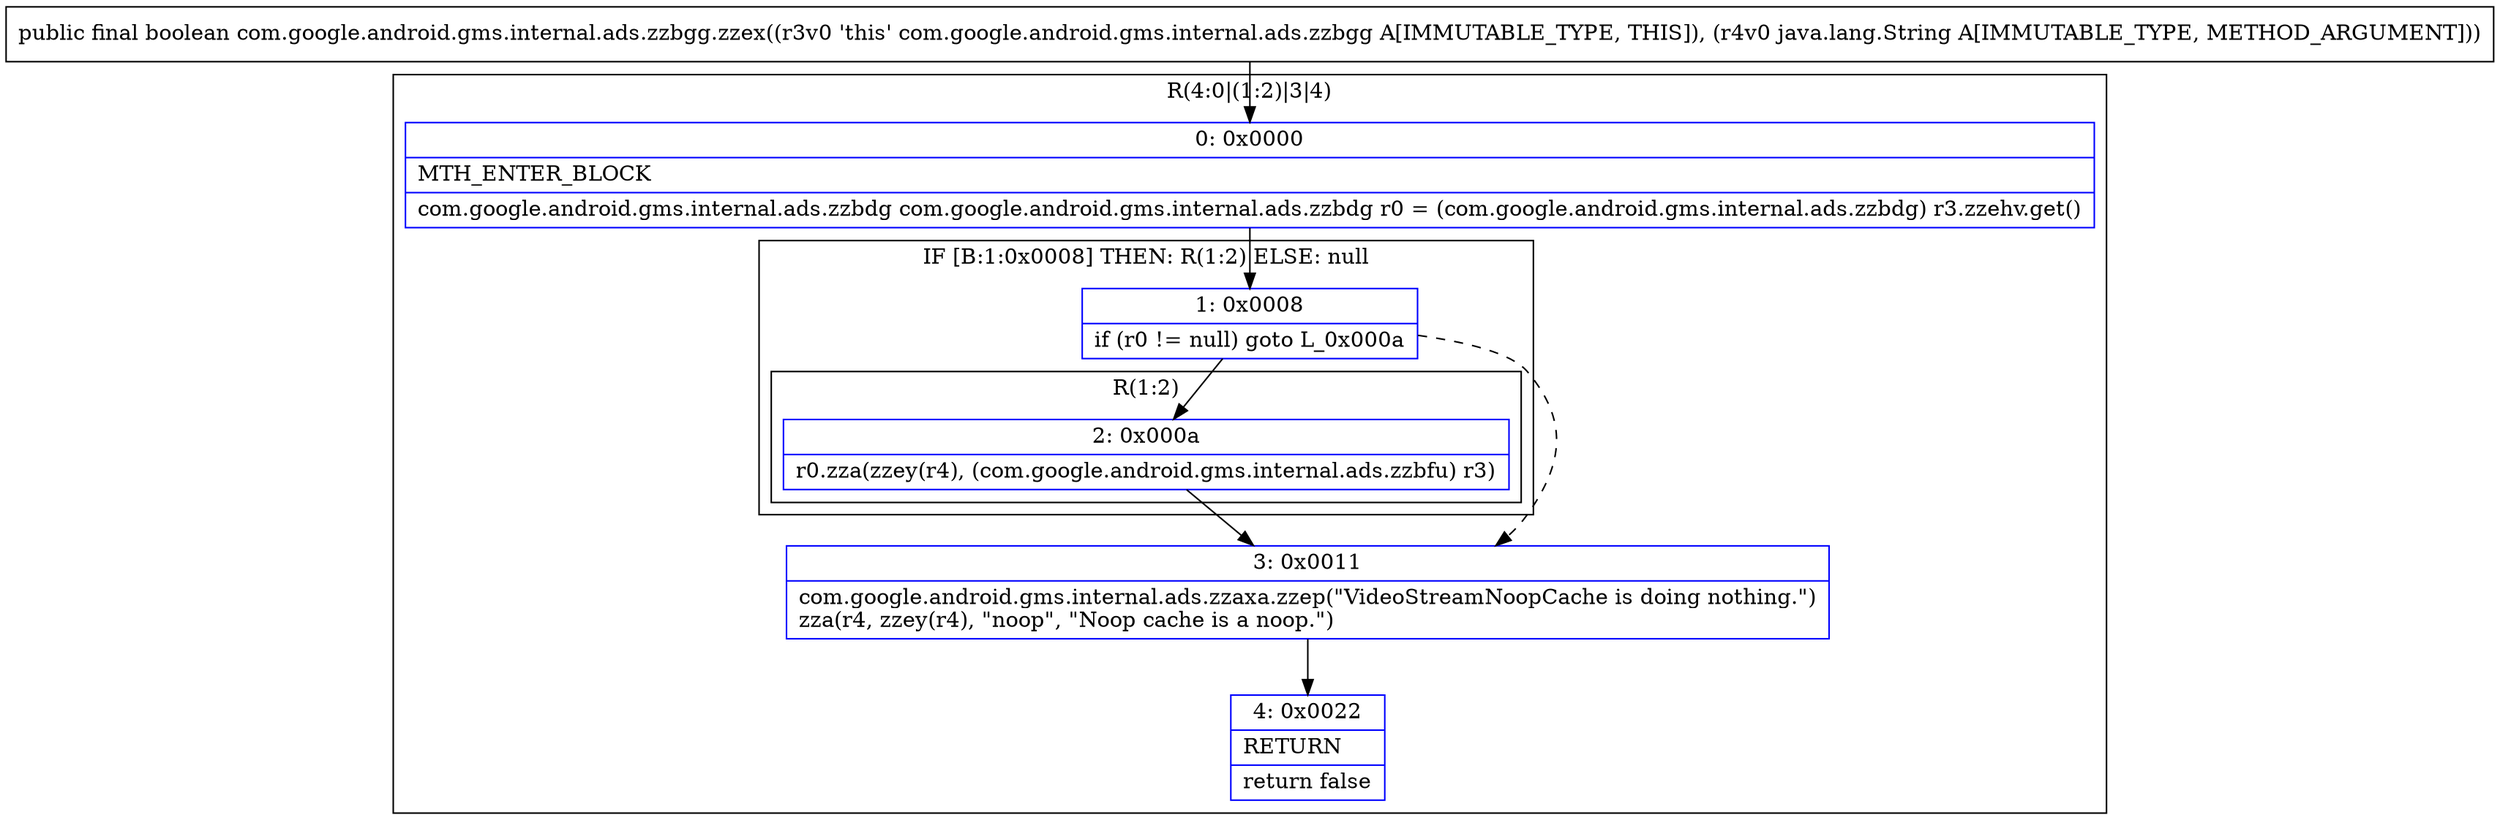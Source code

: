 digraph "CFG forcom.google.android.gms.internal.ads.zzbgg.zzex(Ljava\/lang\/String;)Z" {
subgraph cluster_Region_219338048 {
label = "R(4:0|(1:2)|3|4)";
node [shape=record,color=blue];
Node_0 [shape=record,label="{0\:\ 0x0000|MTH_ENTER_BLOCK\l|com.google.android.gms.internal.ads.zzbdg com.google.android.gms.internal.ads.zzbdg r0 = (com.google.android.gms.internal.ads.zzbdg) r3.zzehv.get()\l}"];
subgraph cluster_IfRegion_1981642979 {
label = "IF [B:1:0x0008] THEN: R(1:2) ELSE: null";
node [shape=record,color=blue];
Node_1 [shape=record,label="{1\:\ 0x0008|if (r0 != null) goto L_0x000a\l}"];
subgraph cluster_Region_719995528 {
label = "R(1:2)";
node [shape=record,color=blue];
Node_2 [shape=record,label="{2\:\ 0x000a|r0.zza(zzey(r4), (com.google.android.gms.internal.ads.zzbfu) r3)\l}"];
}
}
Node_3 [shape=record,label="{3\:\ 0x0011|com.google.android.gms.internal.ads.zzaxa.zzep(\"VideoStreamNoopCache is doing nothing.\")\lzza(r4, zzey(r4), \"noop\", \"Noop cache is a noop.\")\l}"];
Node_4 [shape=record,label="{4\:\ 0x0022|RETURN\l|return false\l}"];
}
MethodNode[shape=record,label="{public final boolean com.google.android.gms.internal.ads.zzbgg.zzex((r3v0 'this' com.google.android.gms.internal.ads.zzbgg A[IMMUTABLE_TYPE, THIS]), (r4v0 java.lang.String A[IMMUTABLE_TYPE, METHOD_ARGUMENT])) }"];
MethodNode -> Node_0;
Node_0 -> Node_1;
Node_1 -> Node_2;
Node_1 -> Node_3[style=dashed];
Node_2 -> Node_3;
Node_3 -> Node_4;
}

